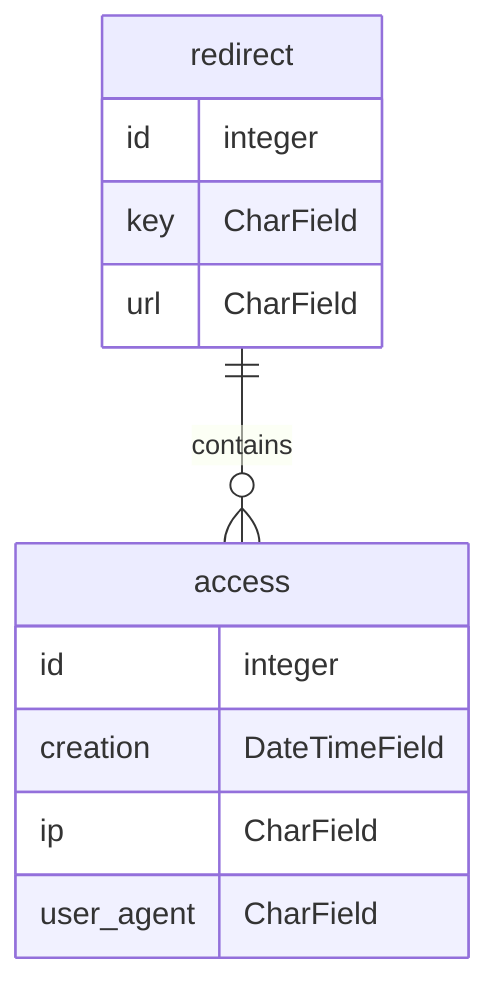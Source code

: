 erDiagram
  redirect {
    id integer
    key CharField
    url CharField
  }

  access {
    id integer
    creation DateTimeField
    ip CharField
    user_agent CharField
  }

  redirect ||--o{ access : "contains"